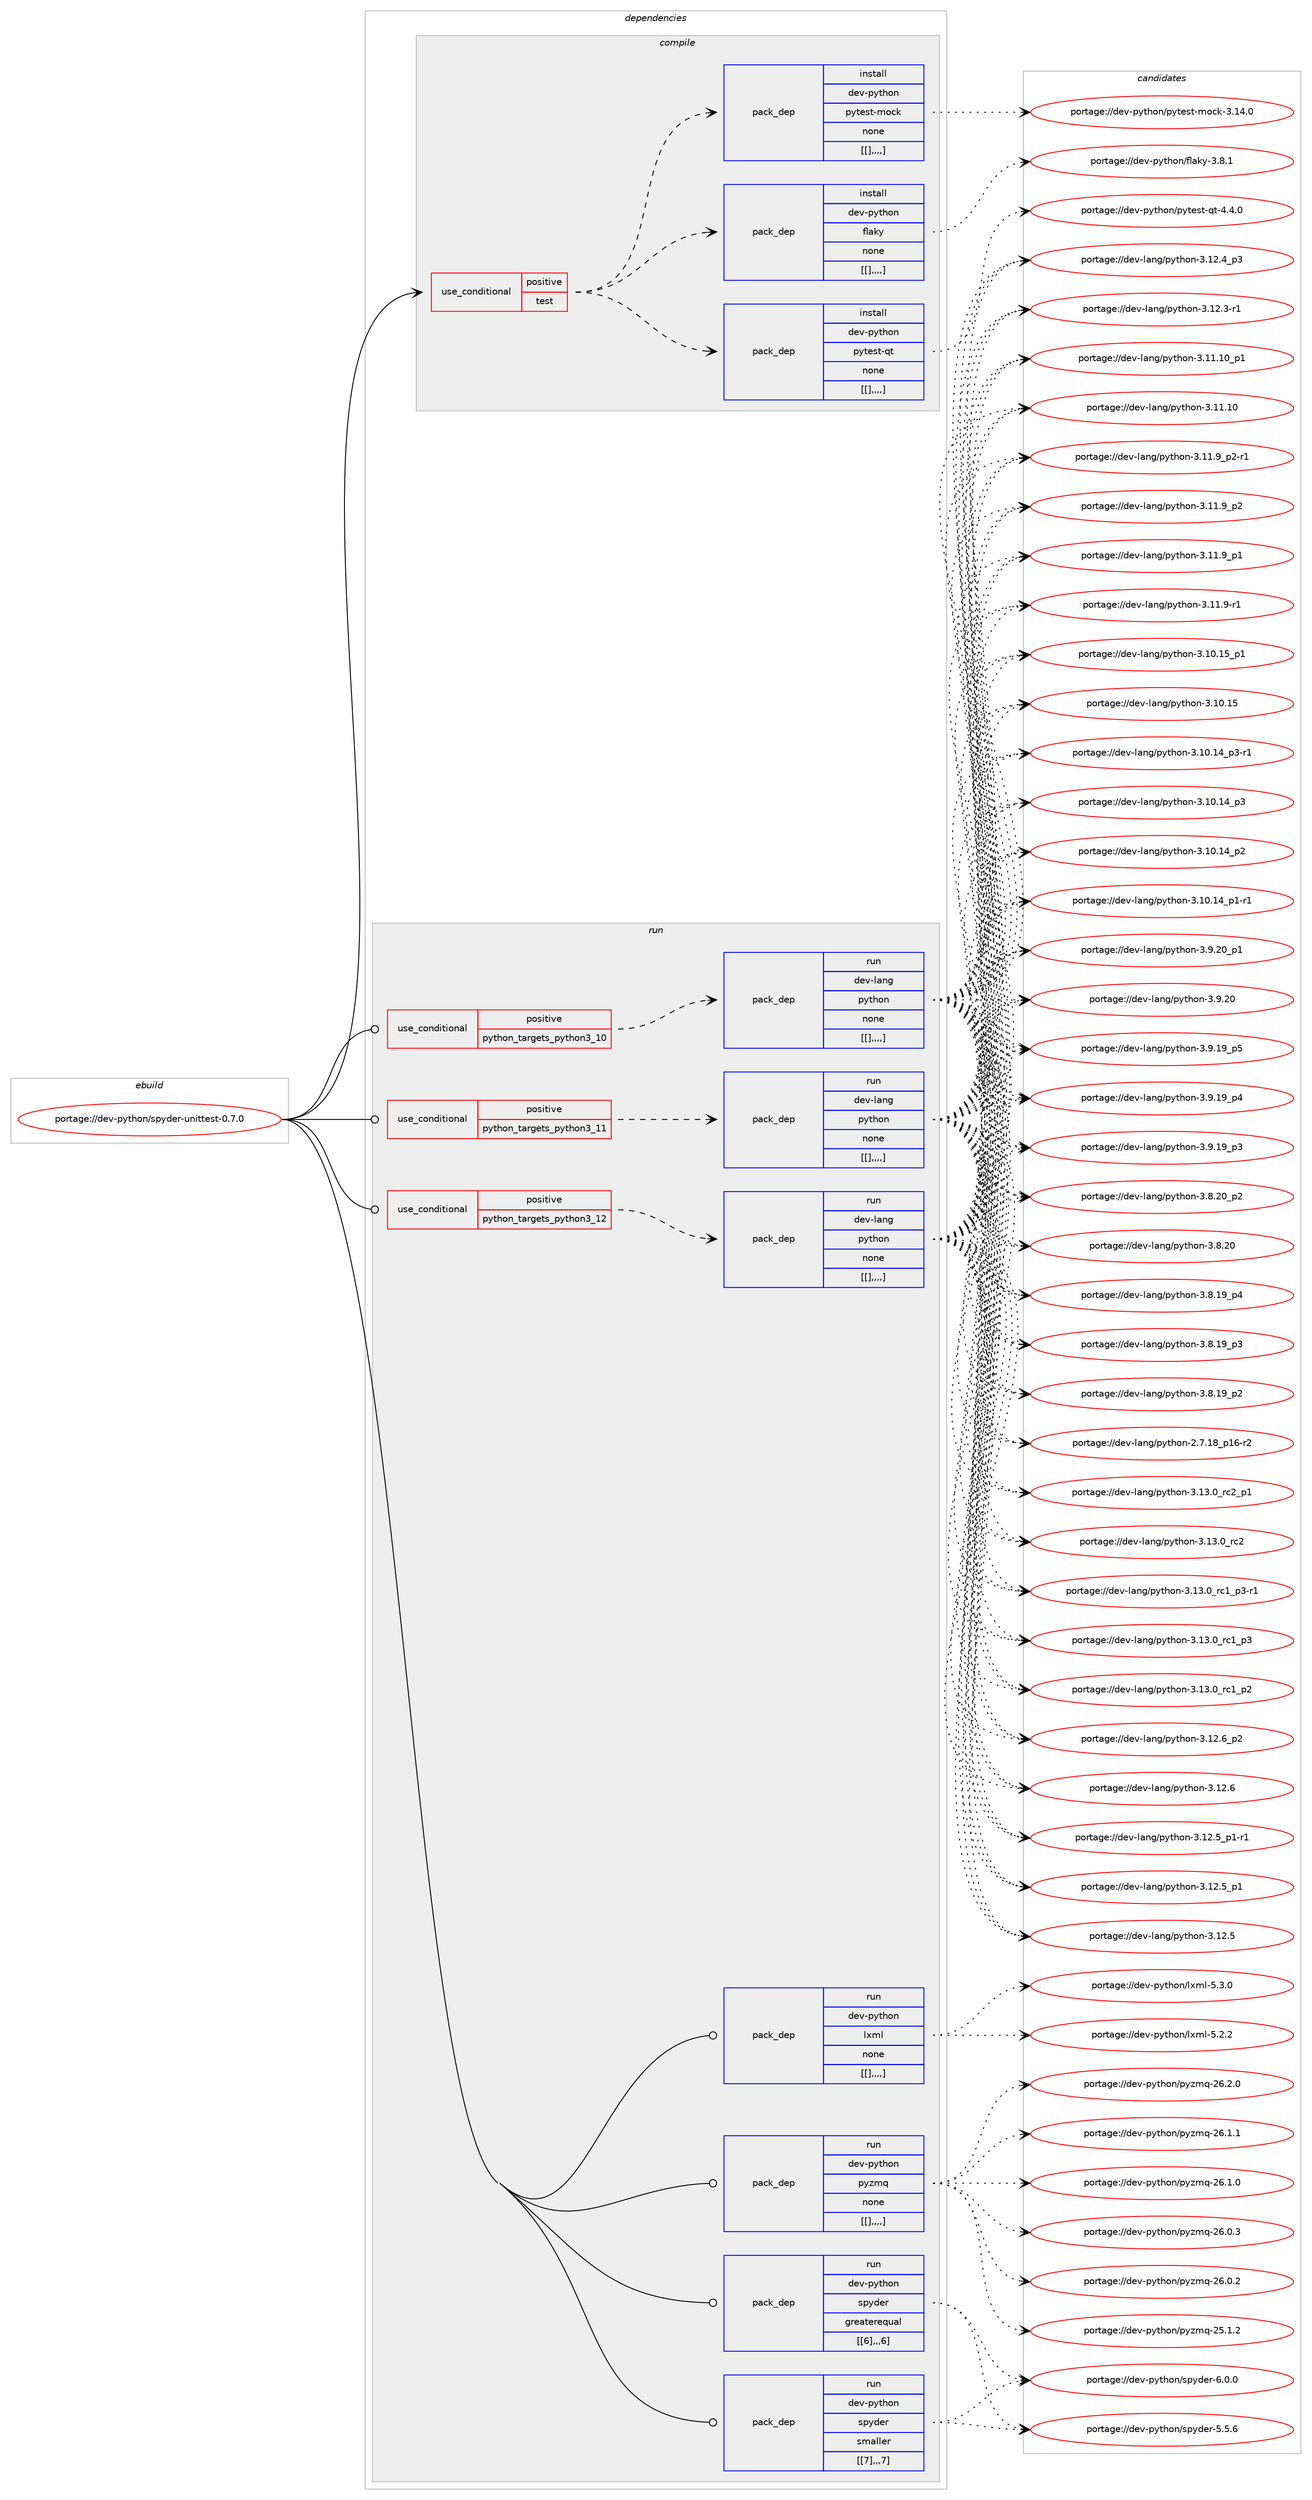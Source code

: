 digraph prolog {

# *************
# Graph options
# *************

newrank=true;
concentrate=true;
compound=true;
graph [rankdir=LR,fontname=Helvetica,fontsize=10,ranksep=1.5];#, ranksep=2.5, nodesep=0.2];
edge  [arrowhead=vee];
node  [fontname=Helvetica,fontsize=10];

# **********
# The ebuild
# **********

subgraph cluster_leftcol {
color=gray;
label=<<i>ebuild</i>>;
id [label="portage://dev-python/spyder-unittest-0.7.0", color=red, width=4, href="../dev-python/spyder-unittest-0.7.0.svg"];
}

# ****************
# The dependencies
# ****************

subgraph cluster_midcol {
color=gray;
label=<<i>dependencies</i>>;
subgraph cluster_compile {
fillcolor="#eeeeee";
style=filled;
label=<<i>compile</i>>;
subgraph cond41715 {
dependency167779 [label=<<TABLE BORDER="0" CELLBORDER="1" CELLSPACING="0" CELLPADDING="4"><TR><TD ROWSPAN="3" CELLPADDING="10">use_conditional</TD></TR><TR><TD>positive</TD></TR><TR><TD>test</TD></TR></TABLE>>, shape=none, color=red];
subgraph pack124806 {
dependency167780 [label=<<TABLE BORDER="0" CELLBORDER="1" CELLSPACING="0" CELLPADDING="4" WIDTH="220"><TR><TD ROWSPAN="6" CELLPADDING="30">pack_dep</TD></TR><TR><TD WIDTH="110">install</TD></TR><TR><TD>dev-python</TD></TR><TR><TD>flaky</TD></TR><TR><TD>none</TD></TR><TR><TD>[[],,,,]</TD></TR></TABLE>>, shape=none, color=blue];
}
dependency167779:e -> dependency167780:w [weight=20,style="dashed",arrowhead="vee"];
subgraph pack124807 {
dependency167781 [label=<<TABLE BORDER="0" CELLBORDER="1" CELLSPACING="0" CELLPADDING="4" WIDTH="220"><TR><TD ROWSPAN="6" CELLPADDING="30">pack_dep</TD></TR><TR><TD WIDTH="110">install</TD></TR><TR><TD>dev-python</TD></TR><TR><TD>pytest-mock</TD></TR><TR><TD>none</TD></TR><TR><TD>[[],,,,]</TD></TR></TABLE>>, shape=none, color=blue];
}
dependency167779:e -> dependency167781:w [weight=20,style="dashed",arrowhead="vee"];
subgraph pack124808 {
dependency167782 [label=<<TABLE BORDER="0" CELLBORDER="1" CELLSPACING="0" CELLPADDING="4" WIDTH="220"><TR><TD ROWSPAN="6" CELLPADDING="30">pack_dep</TD></TR><TR><TD WIDTH="110">install</TD></TR><TR><TD>dev-python</TD></TR><TR><TD>pytest-qt</TD></TR><TR><TD>none</TD></TR><TR><TD>[[],,,,]</TD></TR></TABLE>>, shape=none, color=blue];
}
dependency167779:e -> dependency167782:w [weight=20,style="dashed",arrowhead="vee"];
}
id:e -> dependency167779:w [weight=20,style="solid",arrowhead="vee"];
}
subgraph cluster_compileandrun {
fillcolor="#eeeeee";
style=filled;
label=<<i>compile and run</i>>;
}
subgraph cluster_run {
fillcolor="#eeeeee";
style=filled;
label=<<i>run</i>>;
subgraph cond41716 {
dependency167783 [label=<<TABLE BORDER="0" CELLBORDER="1" CELLSPACING="0" CELLPADDING="4"><TR><TD ROWSPAN="3" CELLPADDING="10">use_conditional</TD></TR><TR><TD>positive</TD></TR><TR><TD>python_targets_python3_10</TD></TR></TABLE>>, shape=none, color=red];
subgraph pack124809 {
dependency167784 [label=<<TABLE BORDER="0" CELLBORDER="1" CELLSPACING="0" CELLPADDING="4" WIDTH="220"><TR><TD ROWSPAN="6" CELLPADDING="30">pack_dep</TD></TR><TR><TD WIDTH="110">run</TD></TR><TR><TD>dev-lang</TD></TR><TR><TD>python</TD></TR><TR><TD>none</TD></TR><TR><TD>[[],,,,]</TD></TR></TABLE>>, shape=none, color=blue];
}
dependency167783:e -> dependency167784:w [weight=20,style="dashed",arrowhead="vee"];
}
id:e -> dependency167783:w [weight=20,style="solid",arrowhead="odot"];
subgraph cond41717 {
dependency167785 [label=<<TABLE BORDER="0" CELLBORDER="1" CELLSPACING="0" CELLPADDING="4"><TR><TD ROWSPAN="3" CELLPADDING="10">use_conditional</TD></TR><TR><TD>positive</TD></TR><TR><TD>python_targets_python3_11</TD></TR></TABLE>>, shape=none, color=red];
subgraph pack124810 {
dependency167786 [label=<<TABLE BORDER="0" CELLBORDER="1" CELLSPACING="0" CELLPADDING="4" WIDTH="220"><TR><TD ROWSPAN="6" CELLPADDING="30">pack_dep</TD></TR><TR><TD WIDTH="110">run</TD></TR><TR><TD>dev-lang</TD></TR><TR><TD>python</TD></TR><TR><TD>none</TD></TR><TR><TD>[[],,,,]</TD></TR></TABLE>>, shape=none, color=blue];
}
dependency167785:e -> dependency167786:w [weight=20,style="dashed",arrowhead="vee"];
}
id:e -> dependency167785:w [weight=20,style="solid",arrowhead="odot"];
subgraph cond41718 {
dependency167787 [label=<<TABLE BORDER="0" CELLBORDER="1" CELLSPACING="0" CELLPADDING="4"><TR><TD ROWSPAN="3" CELLPADDING="10">use_conditional</TD></TR><TR><TD>positive</TD></TR><TR><TD>python_targets_python3_12</TD></TR></TABLE>>, shape=none, color=red];
subgraph pack124811 {
dependency167788 [label=<<TABLE BORDER="0" CELLBORDER="1" CELLSPACING="0" CELLPADDING="4" WIDTH="220"><TR><TD ROWSPAN="6" CELLPADDING="30">pack_dep</TD></TR><TR><TD WIDTH="110">run</TD></TR><TR><TD>dev-lang</TD></TR><TR><TD>python</TD></TR><TR><TD>none</TD></TR><TR><TD>[[],,,,]</TD></TR></TABLE>>, shape=none, color=blue];
}
dependency167787:e -> dependency167788:w [weight=20,style="dashed",arrowhead="vee"];
}
id:e -> dependency167787:w [weight=20,style="solid",arrowhead="odot"];
subgraph pack124812 {
dependency167789 [label=<<TABLE BORDER="0" CELLBORDER="1" CELLSPACING="0" CELLPADDING="4" WIDTH="220"><TR><TD ROWSPAN="6" CELLPADDING="30">pack_dep</TD></TR><TR><TD WIDTH="110">run</TD></TR><TR><TD>dev-python</TD></TR><TR><TD>lxml</TD></TR><TR><TD>none</TD></TR><TR><TD>[[],,,,]</TD></TR></TABLE>>, shape=none, color=blue];
}
id:e -> dependency167789:w [weight=20,style="solid",arrowhead="odot"];
subgraph pack124813 {
dependency167790 [label=<<TABLE BORDER="0" CELLBORDER="1" CELLSPACING="0" CELLPADDING="4" WIDTH="220"><TR><TD ROWSPAN="6" CELLPADDING="30">pack_dep</TD></TR><TR><TD WIDTH="110">run</TD></TR><TR><TD>dev-python</TD></TR><TR><TD>pyzmq</TD></TR><TR><TD>none</TD></TR><TR><TD>[[],,,,]</TD></TR></TABLE>>, shape=none, color=blue];
}
id:e -> dependency167790:w [weight=20,style="solid",arrowhead="odot"];
subgraph pack124814 {
dependency167791 [label=<<TABLE BORDER="0" CELLBORDER="1" CELLSPACING="0" CELLPADDING="4" WIDTH="220"><TR><TD ROWSPAN="6" CELLPADDING="30">pack_dep</TD></TR><TR><TD WIDTH="110">run</TD></TR><TR><TD>dev-python</TD></TR><TR><TD>spyder</TD></TR><TR><TD>greaterequal</TD></TR><TR><TD>[[6],,,6]</TD></TR></TABLE>>, shape=none, color=blue];
}
id:e -> dependency167791:w [weight=20,style="solid",arrowhead="odot"];
subgraph pack124815 {
dependency167792 [label=<<TABLE BORDER="0" CELLBORDER="1" CELLSPACING="0" CELLPADDING="4" WIDTH="220"><TR><TD ROWSPAN="6" CELLPADDING="30">pack_dep</TD></TR><TR><TD WIDTH="110">run</TD></TR><TR><TD>dev-python</TD></TR><TR><TD>spyder</TD></TR><TR><TD>smaller</TD></TR><TR><TD>[[7],,,7]</TD></TR></TABLE>>, shape=none, color=blue];
}
id:e -> dependency167792:w [weight=20,style="solid",arrowhead="odot"];
}
}

# **************
# The candidates
# **************

subgraph cluster_choices {
rank=same;
color=gray;
label=<<i>candidates</i>>;

subgraph choice124806 {
color=black;
nodesep=1;
choice100101118451121211161041111104710210897107121455146564649 [label="portage://dev-python/flaky-3.8.1", color=red, width=4,href="../dev-python/flaky-3.8.1.svg"];
dependency167780:e -> choice100101118451121211161041111104710210897107121455146564649:w [style=dotted,weight="100"];
}
subgraph choice124807 {
color=black;
nodesep=1;
choice1001011184511212111610411111047112121116101115116451091119910745514649524648 [label="portage://dev-python/pytest-mock-3.14.0", color=red, width=4,href="../dev-python/pytest-mock-3.14.0.svg"];
dependency167781:e -> choice1001011184511212111610411111047112121116101115116451091119910745514649524648:w [style=dotted,weight="100"];
}
subgraph choice124808 {
color=black;
nodesep=1;
choice100101118451121211161041111104711212111610111511645113116455246524648 [label="portage://dev-python/pytest-qt-4.4.0", color=red, width=4,href="../dev-python/pytest-qt-4.4.0.svg"];
dependency167782:e -> choice100101118451121211161041111104711212111610111511645113116455246524648:w [style=dotted,weight="100"];
}
subgraph choice124809 {
color=black;
nodesep=1;
choice100101118451089711010347112121116104111110455146495146489511499509511249 [label="portage://dev-lang/python-3.13.0_rc2_p1", color=red, width=4,href="../dev-lang/python-3.13.0_rc2_p1.svg"];
choice10010111845108971101034711212111610411111045514649514648951149950 [label="portage://dev-lang/python-3.13.0_rc2", color=red, width=4,href="../dev-lang/python-3.13.0_rc2.svg"];
choice1001011184510897110103471121211161041111104551464951464895114994995112514511449 [label="portage://dev-lang/python-3.13.0_rc1_p3-r1", color=red, width=4,href="../dev-lang/python-3.13.0_rc1_p3-r1.svg"];
choice100101118451089711010347112121116104111110455146495146489511499499511251 [label="portage://dev-lang/python-3.13.0_rc1_p3", color=red, width=4,href="../dev-lang/python-3.13.0_rc1_p3.svg"];
choice100101118451089711010347112121116104111110455146495146489511499499511250 [label="portage://dev-lang/python-3.13.0_rc1_p2", color=red, width=4,href="../dev-lang/python-3.13.0_rc1_p2.svg"];
choice100101118451089711010347112121116104111110455146495046549511250 [label="portage://dev-lang/python-3.12.6_p2", color=red, width=4,href="../dev-lang/python-3.12.6_p2.svg"];
choice10010111845108971101034711212111610411111045514649504654 [label="portage://dev-lang/python-3.12.6", color=red, width=4,href="../dev-lang/python-3.12.6.svg"];
choice1001011184510897110103471121211161041111104551464950465395112494511449 [label="portage://dev-lang/python-3.12.5_p1-r1", color=red, width=4,href="../dev-lang/python-3.12.5_p1-r1.svg"];
choice100101118451089711010347112121116104111110455146495046539511249 [label="portage://dev-lang/python-3.12.5_p1", color=red, width=4,href="../dev-lang/python-3.12.5_p1.svg"];
choice10010111845108971101034711212111610411111045514649504653 [label="portage://dev-lang/python-3.12.5", color=red, width=4,href="../dev-lang/python-3.12.5.svg"];
choice100101118451089711010347112121116104111110455146495046529511251 [label="portage://dev-lang/python-3.12.4_p3", color=red, width=4,href="../dev-lang/python-3.12.4_p3.svg"];
choice100101118451089711010347112121116104111110455146495046514511449 [label="portage://dev-lang/python-3.12.3-r1", color=red, width=4,href="../dev-lang/python-3.12.3-r1.svg"];
choice10010111845108971101034711212111610411111045514649494649489511249 [label="portage://dev-lang/python-3.11.10_p1", color=red, width=4,href="../dev-lang/python-3.11.10_p1.svg"];
choice1001011184510897110103471121211161041111104551464949464948 [label="portage://dev-lang/python-3.11.10", color=red, width=4,href="../dev-lang/python-3.11.10.svg"];
choice1001011184510897110103471121211161041111104551464949465795112504511449 [label="portage://dev-lang/python-3.11.9_p2-r1", color=red, width=4,href="../dev-lang/python-3.11.9_p2-r1.svg"];
choice100101118451089711010347112121116104111110455146494946579511250 [label="portage://dev-lang/python-3.11.9_p2", color=red, width=4,href="../dev-lang/python-3.11.9_p2.svg"];
choice100101118451089711010347112121116104111110455146494946579511249 [label="portage://dev-lang/python-3.11.9_p1", color=red, width=4,href="../dev-lang/python-3.11.9_p1.svg"];
choice100101118451089711010347112121116104111110455146494946574511449 [label="portage://dev-lang/python-3.11.9-r1", color=red, width=4,href="../dev-lang/python-3.11.9-r1.svg"];
choice10010111845108971101034711212111610411111045514649484649539511249 [label="portage://dev-lang/python-3.10.15_p1", color=red, width=4,href="../dev-lang/python-3.10.15_p1.svg"];
choice1001011184510897110103471121211161041111104551464948464953 [label="portage://dev-lang/python-3.10.15", color=red, width=4,href="../dev-lang/python-3.10.15.svg"];
choice100101118451089711010347112121116104111110455146494846495295112514511449 [label="portage://dev-lang/python-3.10.14_p3-r1", color=red, width=4,href="../dev-lang/python-3.10.14_p3-r1.svg"];
choice10010111845108971101034711212111610411111045514649484649529511251 [label="portage://dev-lang/python-3.10.14_p3", color=red, width=4,href="../dev-lang/python-3.10.14_p3.svg"];
choice10010111845108971101034711212111610411111045514649484649529511250 [label="portage://dev-lang/python-3.10.14_p2", color=red, width=4,href="../dev-lang/python-3.10.14_p2.svg"];
choice100101118451089711010347112121116104111110455146494846495295112494511449 [label="portage://dev-lang/python-3.10.14_p1-r1", color=red, width=4,href="../dev-lang/python-3.10.14_p1-r1.svg"];
choice100101118451089711010347112121116104111110455146574650489511249 [label="portage://dev-lang/python-3.9.20_p1", color=red, width=4,href="../dev-lang/python-3.9.20_p1.svg"];
choice10010111845108971101034711212111610411111045514657465048 [label="portage://dev-lang/python-3.9.20", color=red, width=4,href="../dev-lang/python-3.9.20.svg"];
choice100101118451089711010347112121116104111110455146574649579511253 [label="portage://dev-lang/python-3.9.19_p5", color=red, width=4,href="../dev-lang/python-3.9.19_p5.svg"];
choice100101118451089711010347112121116104111110455146574649579511252 [label="portage://dev-lang/python-3.9.19_p4", color=red, width=4,href="../dev-lang/python-3.9.19_p4.svg"];
choice100101118451089711010347112121116104111110455146574649579511251 [label="portage://dev-lang/python-3.9.19_p3", color=red, width=4,href="../dev-lang/python-3.9.19_p3.svg"];
choice100101118451089711010347112121116104111110455146564650489511250 [label="portage://dev-lang/python-3.8.20_p2", color=red, width=4,href="../dev-lang/python-3.8.20_p2.svg"];
choice10010111845108971101034711212111610411111045514656465048 [label="portage://dev-lang/python-3.8.20", color=red, width=4,href="../dev-lang/python-3.8.20.svg"];
choice100101118451089711010347112121116104111110455146564649579511252 [label="portage://dev-lang/python-3.8.19_p4", color=red, width=4,href="../dev-lang/python-3.8.19_p4.svg"];
choice100101118451089711010347112121116104111110455146564649579511251 [label="portage://dev-lang/python-3.8.19_p3", color=red, width=4,href="../dev-lang/python-3.8.19_p3.svg"];
choice100101118451089711010347112121116104111110455146564649579511250 [label="portage://dev-lang/python-3.8.19_p2", color=red, width=4,href="../dev-lang/python-3.8.19_p2.svg"];
choice100101118451089711010347112121116104111110455046554649569511249544511450 [label="portage://dev-lang/python-2.7.18_p16-r2", color=red, width=4,href="../dev-lang/python-2.7.18_p16-r2.svg"];
dependency167784:e -> choice100101118451089711010347112121116104111110455146495146489511499509511249:w [style=dotted,weight="100"];
dependency167784:e -> choice10010111845108971101034711212111610411111045514649514648951149950:w [style=dotted,weight="100"];
dependency167784:e -> choice1001011184510897110103471121211161041111104551464951464895114994995112514511449:w [style=dotted,weight="100"];
dependency167784:e -> choice100101118451089711010347112121116104111110455146495146489511499499511251:w [style=dotted,weight="100"];
dependency167784:e -> choice100101118451089711010347112121116104111110455146495146489511499499511250:w [style=dotted,weight="100"];
dependency167784:e -> choice100101118451089711010347112121116104111110455146495046549511250:w [style=dotted,weight="100"];
dependency167784:e -> choice10010111845108971101034711212111610411111045514649504654:w [style=dotted,weight="100"];
dependency167784:e -> choice1001011184510897110103471121211161041111104551464950465395112494511449:w [style=dotted,weight="100"];
dependency167784:e -> choice100101118451089711010347112121116104111110455146495046539511249:w [style=dotted,weight="100"];
dependency167784:e -> choice10010111845108971101034711212111610411111045514649504653:w [style=dotted,weight="100"];
dependency167784:e -> choice100101118451089711010347112121116104111110455146495046529511251:w [style=dotted,weight="100"];
dependency167784:e -> choice100101118451089711010347112121116104111110455146495046514511449:w [style=dotted,weight="100"];
dependency167784:e -> choice10010111845108971101034711212111610411111045514649494649489511249:w [style=dotted,weight="100"];
dependency167784:e -> choice1001011184510897110103471121211161041111104551464949464948:w [style=dotted,weight="100"];
dependency167784:e -> choice1001011184510897110103471121211161041111104551464949465795112504511449:w [style=dotted,weight="100"];
dependency167784:e -> choice100101118451089711010347112121116104111110455146494946579511250:w [style=dotted,weight="100"];
dependency167784:e -> choice100101118451089711010347112121116104111110455146494946579511249:w [style=dotted,weight="100"];
dependency167784:e -> choice100101118451089711010347112121116104111110455146494946574511449:w [style=dotted,weight="100"];
dependency167784:e -> choice10010111845108971101034711212111610411111045514649484649539511249:w [style=dotted,weight="100"];
dependency167784:e -> choice1001011184510897110103471121211161041111104551464948464953:w [style=dotted,weight="100"];
dependency167784:e -> choice100101118451089711010347112121116104111110455146494846495295112514511449:w [style=dotted,weight="100"];
dependency167784:e -> choice10010111845108971101034711212111610411111045514649484649529511251:w [style=dotted,weight="100"];
dependency167784:e -> choice10010111845108971101034711212111610411111045514649484649529511250:w [style=dotted,weight="100"];
dependency167784:e -> choice100101118451089711010347112121116104111110455146494846495295112494511449:w [style=dotted,weight="100"];
dependency167784:e -> choice100101118451089711010347112121116104111110455146574650489511249:w [style=dotted,weight="100"];
dependency167784:e -> choice10010111845108971101034711212111610411111045514657465048:w [style=dotted,weight="100"];
dependency167784:e -> choice100101118451089711010347112121116104111110455146574649579511253:w [style=dotted,weight="100"];
dependency167784:e -> choice100101118451089711010347112121116104111110455146574649579511252:w [style=dotted,weight="100"];
dependency167784:e -> choice100101118451089711010347112121116104111110455146574649579511251:w [style=dotted,weight="100"];
dependency167784:e -> choice100101118451089711010347112121116104111110455146564650489511250:w [style=dotted,weight="100"];
dependency167784:e -> choice10010111845108971101034711212111610411111045514656465048:w [style=dotted,weight="100"];
dependency167784:e -> choice100101118451089711010347112121116104111110455146564649579511252:w [style=dotted,weight="100"];
dependency167784:e -> choice100101118451089711010347112121116104111110455146564649579511251:w [style=dotted,weight="100"];
dependency167784:e -> choice100101118451089711010347112121116104111110455146564649579511250:w [style=dotted,weight="100"];
dependency167784:e -> choice100101118451089711010347112121116104111110455046554649569511249544511450:w [style=dotted,weight="100"];
}
subgraph choice124810 {
color=black;
nodesep=1;
choice100101118451089711010347112121116104111110455146495146489511499509511249 [label="portage://dev-lang/python-3.13.0_rc2_p1", color=red, width=4,href="../dev-lang/python-3.13.0_rc2_p1.svg"];
choice10010111845108971101034711212111610411111045514649514648951149950 [label="portage://dev-lang/python-3.13.0_rc2", color=red, width=4,href="../dev-lang/python-3.13.0_rc2.svg"];
choice1001011184510897110103471121211161041111104551464951464895114994995112514511449 [label="portage://dev-lang/python-3.13.0_rc1_p3-r1", color=red, width=4,href="../dev-lang/python-3.13.0_rc1_p3-r1.svg"];
choice100101118451089711010347112121116104111110455146495146489511499499511251 [label="portage://dev-lang/python-3.13.0_rc1_p3", color=red, width=4,href="../dev-lang/python-3.13.0_rc1_p3.svg"];
choice100101118451089711010347112121116104111110455146495146489511499499511250 [label="portage://dev-lang/python-3.13.0_rc1_p2", color=red, width=4,href="../dev-lang/python-3.13.0_rc1_p2.svg"];
choice100101118451089711010347112121116104111110455146495046549511250 [label="portage://dev-lang/python-3.12.6_p2", color=red, width=4,href="../dev-lang/python-3.12.6_p2.svg"];
choice10010111845108971101034711212111610411111045514649504654 [label="portage://dev-lang/python-3.12.6", color=red, width=4,href="../dev-lang/python-3.12.6.svg"];
choice1001011184510897110103471121211161041111104551464950465395112494511449 [label="portage://dev-lang/python-3.12.5_p1-r1", color=red, width=4,href="../dev-lang/python-3.12.5_p1-r1.svg"];
choice100101118451089711010347112121116104111110455146495046539511249 [label="portage://dev-lang/python-3.12.5_p1", color=red, width=4,href="../dev-lang/python-3.12.5_p1.svg"];
choice10010111845108971101034711212111610411111045514649504653 [label="portage://dev-lang/python-3.12.5", color=red, width=4,href="../dev-lang/python-3.12.5.svg"];
choice100101118451089711010347112121116104111110455146495046529511251 [label="portage://dev-lang/python-3.12.4_p3", color=red, width=4,href="../dev-lang/python-3.12.4_p3.svg"];
choice100101118451089711010347112121116104111110455146495046514511449 [label="portage://dev-lang/python-3.12.3-r1", color=red, width=4,href="../dev-lang/python-3.12.3-r1.svg"];
choice10010111845108971101034711212111610411111045514649494649489511249 [label="portage://dev-lang/python-3.11.10_p1", color=red, width=4,href="../dev-lang/python-3.11.10_p1.svg"];
choice1001011184510897110103471121211161041111104551464949464948 [label="portage://dev-lang/python-3.11.10", color=red, width=4,href="../dev-lang/python-3.11.10.svg"];
choice1001011184510897110103471121211161041111104551464949465795112504511449 [label="portage://dev-lang/python-3.11.9_p2-r1", color=red, width=4,href="../dev-lang/python-3.11.9_p2-r1.svg"];
choice100101118451089711010347112121116104111110455146494946579511250 [label="portage://dev-lang/python-3.11.9_p2", color=red, width=4,href="../dev-lang/python-3.11.9_p2.svg"];
choice100101118451089711010347112121116104111110455146494946579511249 [label="portage://dev-lang/python-3.11.9_p1", color=red, width=4,href="../dev-lang/python-3.11.9_p1.svg"];
choice100101118451089711010347112121116104111110455146494946574511449 [label="portage://dev-lang/python-3.11.9-r1", color=red, width=4,href="../dev-lang/python-3.11.9-r1.svg"];
choice10010111845108971101034711212111610411111045514649484649539511249 [label="portage://dev-lang/python-3.10.15_p1", color=red, width=4,href="../dev-lang/python-3.10.15_p1.svg"];
choice1001011184510897110103471121211161041111104551464948464953 [label="portage://dev-lang/python-3.10.15", color=red, width=4,href="../dev-lang/python-3.10.15.svg"];
choice100101118451089711010347112121116104111110455146494846495295112514511449 [label="portage://dev-lang/python-3.10.14_p3-r1", color=red, width=4,href="../dev-lang/python-3.10.14_p3-r1.svg"];
choice10010111845108971101034711212111610411111045514649484649529511251 [label="portage://dev-lang/python-3.10.14_p3", color=red, width=4,href="../dev-lang/python-3.10.14_p3.svg"];
choice10010111845108971101034711212111610411111045514649484649529511250 [label="portage://dev-lang/python-3.10.14_p2", color=red, width=4,href="../dev-lang/python-3.10.14_p2.svg"];
choice100101118451089711010347112121116104111110455146494846495295112494511449 [label="portage://dev-lang/python-3.10.14_p1-r1", color=red, width=4,href="../dev-lang/python-3.10.14_p1-r1.svg"];
choice100101118451089711010347112121116104111110455146574650489511249 [label="portage://dev-lang/python-3.9.20_p1", color=red, width=4,href="../dev-lang/python-3.9.20_p1.svg"];
choice10010111845108971101034711212111610411111045514657465048 [label="portage://dev-lang/python-3.9.20", color=red, width=4,href="../dev-lang/python-3.9.20.svg"];
choice100101118451089711010347112121116104111110455146574649579511253 [label="portage://dev-lang/python-3.9.19_p5", color=red, width=4,href="../dev-lang/python-3.9.19_p5.svg"];
choice100101118451089711010347112121116104111110455146574649579511252 [label="portage://dev-lang/python-3.9.19_p4", color=red, width=4,href="../dev-lang/python-3.9.19_p4.svg"];
choice100101118451089711010347112121116104111110455146574649579511251 [label="portage://dev-lang/python-3.9.19_p3", color=red, width=4,href="../dev-lang/python-3.9.19_p3.svg"];
choice100101118451089711010347112121116104111110455146564650489511250 [label="portage://dev-lang/python-3.8.20_p2", color=red, width=4,href="../dev-lang/python-3.8.20_p2.svg"];
choice10010111845108971101034711212111610411111045514656465048 [label="portage://dev-lang/python-3.8.20", color=red, width=4,href="../dev-lang/python-3.8.20.svg"];
choice100101118451089711010347112121116104111110455146564649579511252 [label="portage://dev-lang/python-3.8.19_p4", color=red, width=4,href="../dev-lang/python-3.8.19_p4.svg"];
choice100101118451089711010347112121116104111110455146564649579511251 [label="portage://dev-lang/python-3.8.19_p3", color=red, width=4,href="../dev-lang/python-3.8.19_p3.svg"];
choice100101118451089711010347112121116104111110455146564649579511250 [label="portage://dev-lang/python-3.8.19_p2", color=red, width=4,href="../dev-lang/python-3.8.19_p2.svg"];
choice100101118451089711010347112121116104111110455046554649569511249544511450 [label="portage://dev-lang/python-2.7.18_p16-r2", color=red, width=4,href="../dev-lang/python-2.7.18_p16-r2.svg"];
dependency167786:e -> choice100101118451089711010347112121116104111110455146495146489511499509511249:w [style=dotted,weight="100"];
dependency167786:e -> choice10010111845108971101034711212111610411111045514649514648951149950:w [style=dotted,weight="100"];
dependency167786:e -> choice1001011184510897110103471121211161041111104551464951464895114994995112514511449:w [style=dotted,weight="100"];
dependency167786:e -> choice100101118451089711010347112121116104111110455146495146489511499499511251:w [style=dotted,weight="100"];
dependency167786:e -> choice100101118451089711010347112121116104111110455146495146489511499499511250:w [style=dotted,weight="100"];
dependency167786:e -> choice100101118451089711010347112121116104111110455146495046549511250:w [style=dotted,weight="100"];
dependency167786:e -> choice10010111845108971101034711212111610411111045514649504654:w [style=dotted,weight="100"];
dependency167786:e -> choice1001011184510897110103471121211161041111104551464950465395112494511449:w [style=dotted,weight="100"];
dependency167786:e -> choice100101118451089711010347112121116104111110455146495046539511249:w [style=dotted,weight="100"];
dependency167786:e -> choice10010111845108971101034711212111610411111045514649504653:w [style=dotted,weight="100"];
dependency167786:e -> choice100101118451089711010347112121116104111110455146495046529511251:w [style=dotted,weight="100"];
dependency167786:e -> choice100101118451089711010347112121116104111110455146495046514511449:w [style=dotted,weight="100"];
dependency167786:e -> choice10010111845108971101034711212111610411111045514649494649489511249:w [style=dotted,weight="100"];
dependency167786:e -> choice1001011184510897110103471121211161041111104551464949464948:w [style=dotted,weight="100"];
dependency167786:e -> choice1001011184510897110103471121211161041111104551464949465795112504511449:w [style=dotted,weight="100"];
dependency167786:e -> choice100101118451089711010347112121116104111110455146494946579511250:w [style=dotted,weight="100"];
dependency167786:e -> choice100101118451089711010347112121116104111110455146494946579511249:w [style=dotted,weight="100"];
dependency167786:e -> choice100101118451089711010347112121116104111110455146494946574511449:w [style=dotted,weight="100"];
dependency167786:e -> choice10010111845108971101034711212111610411111045514649484649539511249:w [style=dotted,weight="100"];
dependency167786:e -> choice1001011184510897110103471121211161041111104551464948464953:w [style=dotted,weight="100"];
dependency167786:e -> choice100101118451089711010347112121116104111110455146494846495295112514511449:w [style=dotted,weight="100"];
dependency167786:e -> choice10010111845108971101034711212111610411111045514649484649529511251:w [style=dotted,weight="100"];
dependency167786:e -> choice10010111845108971101034711212111610411111045514649484649529511250:w [style=dotted,weight="100"];
dependency167786:e -> choice100101118451089711010347112121116104111110455146494846495295112494511449:w [style=dotted,weight="100"];
dependency167786:e -> choice100101118451089711010347112121116104111110455146574650489511249:w [style=dotted,weight="100"];
dependency167786:e -> choice10010111845108971101034711212111610411111045514657465048:w [style=dotted,weight="100"];
dependency167786:e -> choice100101118451089711010347112121116104111110455146574649579511253:w [style=dotted,weight="100"];
dependency167786:e -> choice100101118451089711010347112121116104111110455146574649579511252:w [style=dotted,weight="100"];
dependency167786:e -> choice100101118451089711010347112121116104111110455146574649579511251:w [style=dotted,weight="100"];
dependency167786:e -> choice100101118451089711010347112121116104111110455146564650489511250:w [style=dotted,weight="100"];
dependency167786:e -> choice10010111845108971101034711212111610411111045514656465048:w [style=dotted,weight="100"];
dependency167786:e -> choice100101118451089711010347112121116104111110455146564649579511252:w [style=dotted,weight="100"];
dependency167786:e -> choice100101118451089711010347112121116104111110455146564649579511251:w [style=dotted,weight="100"];
dependency167786:e -> choice100101118451089711010347112121116104111110455146564649579511250:w [style=dotted,weight="100"];
dependency167786:e -> choice100101118451089711010347112121116104111110455046554649569511249544511450:w [style=dotted,weight="100"];
}
subgraph choice124811 {
color=black;
nodesep=1;
choice100101118451089711010347112121116104111110455146495146489511499509511249 [label="portage://dev-lang/python-3.13.0_rc2_p1", color=red, width=4,href="../dev-lang/python-3.13.0_rc2_p1.svg"];
choice10010111845108971101034711212111610411111045514649514648951149950 [label="portage://dev-lang/python-3.13.0_rc2", color=red, width=4,href="../dev-lang/python-3.13.0_rc2.svg"];
choice1001011184510897110103471121211161041111104551464951464895114994995112514511449 [label="portage://dev-lang/python-3.13.0_rc1_p3-r1", color=red, width=4,href="../dev-lang/python-3.13.0_rc1_p3-r1.svg"];
choice100101118451089711010347112121116104111110455146495146489511499499511251 [label="portage://dev-lang/python-3.13.0_rc1_p3", color=red, width=4,href="../dev-lang/python-3.13.0_rc1_p3.svg"];
choice100101118451089711010347112121116104111110455146495146489511499499511250 [label="portage://dev-lang/python-3.13.0_rc1_p2", color=red, width=4,href="../dev-lang/python-3.13.0_rc1_p2.svg"];
choice100101118451089711010347112121116104111110455146495046549511250 [label="portage://dev-lang/python-3.12.6_p2", color=red, width=4,href="../dev-lang/python-3.12.6_p2.svg"];
choice10010111845108971101034711212111610411111045514649504654 [label="portage://dev-lang/python-3.12.6", color=red, width=4,href="../dev-lang/python-3.12.6.svg"];
choice1001011184510897110103471121211161041111104551464950465395112494511449 [label="portage://dev-lang/python-3.12.5_p1-r1", color=red, width=4,href="../dev-lang/python-3.12.5_p1-r1.svg"];
choice100101118451089711010347112121116104111110455146495046539511249 [label="portage://dev-lang/python-3.12.5_p1", color=red, width=4,href="../dev-lang/python-3.12.5_p1.svg"];
choice10010111845108971101034711212111610411111045514649504653 [label="portage://dev-lang/python-3.12.5", color=red, width=4,href="../dev-lang/python-3.12.5.svg"];
choice100101118451089711010347112121116104111110455146495046529511251 [label="portage://dev-lang/python-3.12.4_p3", color=red, width=4,href="../dev-lang/python-3.12.4_p3.svg"];
choice100101118451089711010347112121116104111110455146495046514511449 [label="portage://dev-lang/python-3.12.3-r1", color=red, width=4,href="../dev-lang/python-3.12.3-r1.svg"];
choice10010111845108971101034711212111610411111045514649494649489511249 [label="portage://dev-lang/python-3.11.10_p1", color=red, width=4,href="../dev-lang/python-3.11.10_p1.svg"];
choice1001011184510897110103471121211161041111104551464949464948 [label="portage://dev-lang/python-3.11.10", color=red, width=4,href="../dev-lang/python-3.11.10.svg"];
choice1001011184510897110103471121211161041111104551464949465795112504511449 [label="portage://dev-lang/python-3.11.9_p2-r1", color=red, width=4,href="../dev-lang/python-3.11.9_p2-r1.svg"];
choice100101118451089711010347112121116104111110455146494946579511250 [label="portage://dev-lang/python-3.11.9_p2", color=red, width=4,href="../dev-lang/python-3.11.9_p2.svg"];
choice100101118451089711010347112121116104111110455146494946579511249 [label="portage://dev-lang/python-3.11.9_p1", color=red, width=4,href="../dev-lang/python-3.11.9_p1.svg"];
choice100101118451089711010347112121116104111110455146494946574511449 [label="portage://dev-lang/python-3.11.9-r1", color=red, width=4,href="../dev-lang/python-3.11.9-r1.svg"];
choice10010111845108971101034711212111610411111045514649484649539511249 [label="portage://dev-lang/python-3.10.15_p1", color=red, width=4,href="../dev-lang/python-3.10.15_p1.svg"];
choice1001011184510897110103471121211161041111104551464948464953 [label="portage://dev-lang/python-3.10.15", color=red, width=4,href="../dev-lang/python-3.10.15.svg"];
choice100101118451089711010347112121116104111110455146494846495295112514511449 [label="portage://dev-lang/python-3.10.14_p3-r1", color=red, width=4,href="../dev-lang/python-3.10.14_p3-r1.svg"];
choice10010111845108971101034711212111610411111045514649484649529511251 [label="portage://dev-lang/python-3.10.14_p3", color=red, width=4,href="../dev-lang/python-3.10.14_p3.svg"];
choice10010111845108971101034711212111610411111045514649484649529511250 [label="portage://dev-lang/python-3.10.14_p2", color=red, width=4,href="../dev-lang/python-3.10.14_p2.svg"];
choice100101118451089711010347112121116104111110455146494846495295112494511449 [label="portage://dev-lang/python-3.10.14_p1-r1", color=red, width=4,href="../dev-lang/python-3.10.14_p1-r1.svg"];
choice100101118451089711010347112121116104111110455146574650489511249 [label="portage://dev-lang/python-3.9.20_p1", color=red, width=4,href="../dev-lang/python-3.9.20_p1.svg"];
choice10010111845108971101034711212111610411111045514657465048 [label="portage://dev-lang/python-3.9.20", color=red, width=4,href="../dev-lang/python-3.9.20.svg"];
choice100101118451089711010347112121116104111110455146574649579511253 [label="portage://dev-lang/python-3.9.19_p5", color=red, width=4,href="../dev-lang/python-3.9.19_p5.svg"];
choice100101118451089711010347112121116104111110455146574649579511252 [label="portage://dev-lang/python-3.9.19_p4", color=red, width=4,href="../dev-lang/python-3.9.19_p4.svg"];
choice100101118451089711010347112121116104111110455146574649579511251 [label="portage://dev-lang/python-3.9.19_p3", color=red, width=4,href="../dev-lang/python-3.9.19_p3.svg"];
choice100101118451089711010347112121116104111110455146564650489511250 [label="portage://dev-lang/python-3.8.20_p2", color=red, width=4,href="../dev-lang/python-3.8.20_p2.svg"];
choice10010111845108971101034711212111610411111045514656465048 [label="portage://dev-lang/python-3.8.20", color=red, width=4,href="../dev-lang/python-3.8.20.svg"];
choice100101118451089711010347112121116104111110455146564649579511252 [label="portage://dev-lang/python-3.8.19_p4", color=red, width=4,href="../dev-lang/python-3.8.19_p4.svg"];
choice100101118451089711010347112121116104111110455146564649579511251 [label="portage://dev-lang/python-3.8.19_p3", color=red, width=4,href="../dev-lang/python-3.8.19_p3.svg"];
choice100101118451089711010347112121116104111110455146564649579511250 [label="portage://dev-lang/python-3.8.19_p2", color=red, width=4,href="../dev-lang/python-3.8.19_p2.svg"];
choice100101118451089711010347112121116104111110455046554649569511249544511450 [label="portage://dev-lang/python-2.7.18_p16-r2", color=red, width=4,href="../dev-lang/python-2.7.18_p16-r2.svg"];
dependency167788:e -> choice100101118451089711010347112121116104111110455146495146489511499509511249:w [style=dotted,weight="100"];
dependency167788:e -> choice10010111845108971101034711212111610411111045514649514648951149950:w [style=dotted,weight="100"];
dependency167788:e -> choice1001011184510897110103471121211161041111104551464951464895114994995112514511449:w [style=dotted,weight="100"];
dependency167788:e -> choice100101118451089711010347112121116104111110455146495146489511499499511251:w [style=dotted,weight="100"];
dependency167788:e -> choice100101118451089711010347112121116104111110455146495146489511499499511250:w [style=dotted,weight="100"];
dependency167788:e -> choice100101118451089711010347112121116104111110455146495046549511250:w [style=dotted,weight="100"];
dependency167788:e -> choice10010111845108971101034711212111610411111045514649504654:w [style=dotted,weight="100"];
dependency167788:e -> choice1001011184510897110103471121211161041111104551464950465395112494511449:w [style=dotted,weight="100"];
dependency167788:e -> choice100101118451089711010347112121116104111110455146495046539511249:w [style=dotted,weight="100"];
dependency167788:e -> choice10010111845108971101034711212111610411111045514649504653:w [style=dotted,weight="100"];
dependency167788:e -> choice100101118451089711010347112121116104111110455146495046529511251:w [style=dotted,weight="100"];
dependency167788:e -> choice100101118451089711010347112121116104111110455146495046514511449:w [style=dotted,weight="100"];
dependency167788:e -> choice10010111845108971101034711212111610411111045514649494649489511249:w [style=dotted,weight="100"];
dependency167788:e -> choice1001011184510897110103471121211161041111104551464949464948:w [style=dotted,weight="100"];
dependency167788:e -> choice1001011184510897110103471121211161041111104551464949465795112504511449:w [style=dotted,weight="100"];
dependency167788:e -> choice100101118451089711010347112121116104111110455146494946579511250:w [style=dotted,weight="100"];
dependency167788:e -> choice100101118451089711010347112121116104111110455146494946579511249:w [style=dotted,weight="100"];
dependency167788:e -> choice100101118451089711010347112121116104111110455146494946574511449:w [style=dotted,weight="100"];
dependency167788:e -> choice10010111845108971101034711212111610411111045514649484649539511249:w [style=dotted,weight="100"];
dependency167788:e -> choice1001011184510897110103471121211161041111104551464948464953:w [style=dotted,weight="100"];
dependency167788:e -> choice100101118451089711010347112121116104111110455146494846495295112514511449:w [style=dotted,weight="100"];
dependency167788:e -> choice10010111845108971101034711212111610411111045514649484649529511251:w [style=dotted,weight="100"];
dependency167788:e -> choice10010111845108971101034711212111610411111045514649484649529511250:w [style=dotted,weight="100"];
dependency167788:e -> choice100101118451089711010347112121116104111110455146494846495295112494511449:w [style=dotted,weight="100"];
dependency167788:e -> choice100101118451089711010347112121116104111110455146574650489511249:w [style=dotted,weight="100"];
dependency167788:e -> choice10010111845108971101034711212111610411111045514657465048:w [style=dotted,weight="100"];
dependency167788:e -> choice100101118451089711010347112121116104111110455146574649579511253:w [style=dotted,weight="100"];
dependency167788:e -> choice100101118451089711010347112121116104111110455146574649579511252:w [style=dotted,weight="100"];
dependency167788:e -> choice100101118451089711010347112121116104111110455146574649579511251:w [style=dotted,weight="100"];
dependency167788:e -> choice100101118451089711010347112121116104111110455146564650489511250:w [style=dotted,weight="100"];
dependency167788:e -> choice10010111845108971101034711212111610411111045514656465048:w [style=dotted,weight="100"];
dependency167788:e -> choice100101118451089711010347112121116104111110455146564649579511252:w [style=dotted,weight="100"];
dependency167788:e -> choice100101118451089711010347112121116104111110455146564649579511251:w [style=dotted,weight="100"];
dependency167788:e -> choice100101118451089711010347112121116104111110455146564649579511250:w [style=dotted,weight="100"];
dependency167788:e -> choice100101118451089711010347112121116104111110455046554649569511249544511450:w [style=dotted,weight="100"];
}
subgraph choice124812 {
color=black;
nodesep=1;
choice1001011184511212111610411111047108120109108455346514648 [label="portage://dev-python/lxml-5.3.0", color=red, width=4,href="../dev-python/lxml-5.3.0.svg"];
choice1001011184511212111610411111047108120109108455346504650 [label="portage://dev-python/lxml-5.2.2", color=red, width=4,href="../dev-python/lxml-5.2.2.svg"];
dependency167789:e -> choice1001011184511212111610411111047108120109108455346514648:w [style=dotted,weight="100"];
dependency167789:e -> choice1001011184511212111610411111047108120109108455346504650:w [style=dotted,weight="100"];
}
subgraph choice124813 {
color=black;
nodesep=1;
choice100101118451121211161041111104711212112210911345505446504648 [label="portage://dev-python/pyzmq-26.2.0", color=red, width=4,href="../dev-python/pyzmq-26.2.0.svg"];
choice100101118451121211161041111104711212112210911345505446494649 [label="portage://dev-python/pyzmq-26.1.1", color=red, width=4,href="../dev-python/pyzmq-26.1.1.svg"];
choice100101118451121211161041111104711212112210911345505446494648 [label="portage://dev-python/pyzmq-26.1.0", color=red, width=4,href="../dev-python/pyzmq-26.1.0.svg"];
choice100101118451121211161041111104711212112210911345505446484651 [label="portage://dev-python/pyzmq-26.0.3", color=red, width=4,href="../dev-python/pyzmq-26.0.3.svg"];
choice100101118451121211161041111104711212112210911345505446484650 [label="portage://dev-python/pyzmq-26.0.2", color=red, width=4,href="../dev-python/pyzmq-26.0.2.svg"];
choice100101118451121211161041111104711212112210911345505346494650 [label="portage://dev-python/pyzmq-25.1.2", color=red, width=4,href="../dev-python/pyzmq-25.1.2.svg"];
dependency167790:e -> choice100101118451121211161041111104711212112210911345505446504648:w [style=dotted,weight="100"];
dependency167790:e -> choice100101118451121211161041111104711212112210911345505446494649:w [style=dotted,weight="100"];
dependency167790:e -> choice100101118451121211161041111104711212112210911345505446494648:w [style=dotted,weight="100"];
dependency167790:e -> choice100101118451121211161041111104711212112210911345505446484651:w [style=dotted,weight="100"];
dependency167790:e -> choice100101118451121211161041111104711212112210911345505446484650:w [style=dotted,weight="100"];
dependency167790:e -> choice100101118451121211161041111104711212112210911345505346494650:w [style=dotted,weight="100"];
}
subgraph choice124814 {
color=black;
nodesep=1;
choice1001011184511212111610411111047115112121100101114455446484648 [label="portage://dev-python/spyder-6.0.0", color=red, width=4,href="../dev-python/spyder-6.0.0.svg"];
choice1001011184511212111610411111047115112121100101114455346534654 [label="portage://dev-python/spyder-5.5.6", color=red, width=4,href="../dev-python/spyder-5.5.6.svg"];
dependency167791:e -> choice1001011184511212111610411111047115112121100101114455446484648:w [style=dotted,weight="100"];
dependency167791:e -> choice1001011184511212111610411111047115112121100101114455346534654:w [style=dotted,weight="100"];
}
subgraph choice124815 {
color=black;
nodesep=1;
choice1001011184511212111610411111047115112121100101114455446484648 [label="portage://dev-python/spyder-6.0.0", color=red, width=4,href="../dev-python/spyder-6.0.0.svg"];
choice1001011184511212111610411111047115112121100101114455346534654 [label="portage://dev-python/spyder-5.5.6", color=red, width=4,href="../dev-python/spyder-5.5.6.svg"];
dependency167792:e -> choice1001011184511212111610411111047115112121100101114455446484648:w [style=dotted,weight="100"];
dependency167792:e -> choice1001011184511212111610411111047115112121100101114455346534654:w [style=dotted,weight="100"];
}
}

}
